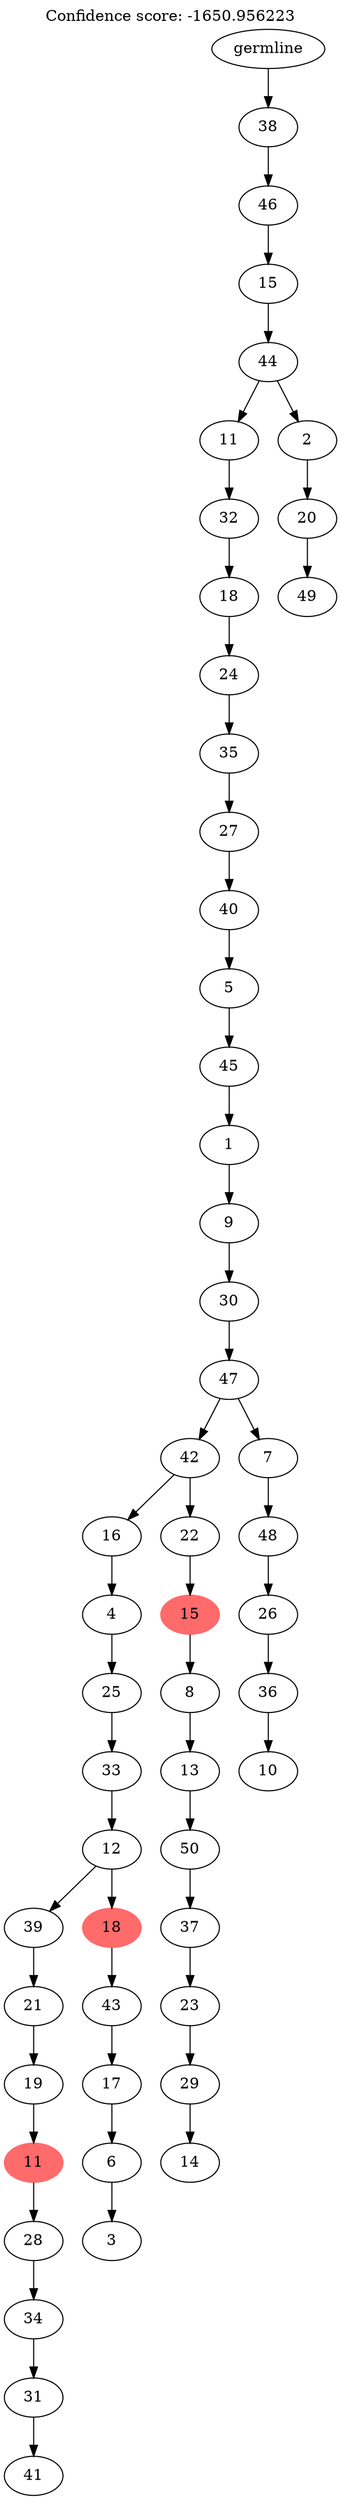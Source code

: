 digraph g {
	"52" -> "53";
	"53" [label="41"];
	"51" -> "52";
	"52" [label="31"];
	"50" -> "51";
	"51" [label="34"];
	"49" -> "50";
	"50" [label="28"];
	"48" -> "49";
	"49" [color=indianred1, style=filled, label="11"];
	"47" -> "48";
	"48" [label="19"];
	"46" -> "47";
	"47" [label="21"];
	"44" -> "45";
	"45" [label="3"];
	"43" -> "44";
	"44" [label="6"];
	"42" -> "43";
	"43" [label="17"];
	"41" -> "42";
	"42" [label="43"];
	"40" -> "41";
	"41" [color=indianred1, style=filled, label="18"];
	"40" -> "46";
	"46" [label="39"];
	"39" -> "40";
	"40" [label="12"];
	"38" -> "39";
	"39" [label="33"];
	"37" -> "38";
	"38" [label="25"];
	"36" -> "37";
	"37" [label="4"];
	"34" -> "35";
	"35" [label="14"];
	"33" -> "34";
	"34" [label="29"];
	"32" -> "33";
	"33" [label="23"];
	"31" -> "32";
	"32" [label="37"];
	"30" -> "31";
	"31" [label="50"];
	"29" -> "30";
	"30" [label="13"];
	"28" -> "29";
	"29" [label="8"];
	"27" -> "28";
	"28" [color=indianred1, style=filled, label="15"];
	"26" -> "27";
	"27" [label="22"];
	"26" -> "36";
	"36" [label="16"];
	"24" -> "25";
	"25" [label="10"];
	"23" -> "24";
	"24" [label="36"];
	"22" -> "23";
	"23" [label="26"];
	"21" -> "22";
	"22" [label="48"];
	"20" -> "21";
	"21" [label="7"];
	"20" -> "26";
	"26" [label="42"];
	"19" -> "20";
	"20" [label="47"];
	"18" -> "19";
	"19" [label="30"];
	"17" -> "18";
	"18" [label="9"];
	"16" -> "17";
	"17" [label="1"];
	"15" -> "16";
	"16" [label="45"];
	"14" -> "15";
	"15" [label="5"];
	"13" -> "14";
	"14" [label="40"];
	"12" -> "13";
	"13" [label="27"];
	"11" -> "12";
	"12" [label="35"];
	"10" -> "11";
	"11" [label="24"];
	"9" -> "10";
	"10" [label="18"];
	"8" -> "9";
	"9" [label="32"];
	"6" -> "7";
	"7" [label="49"];
	"5" -> "6";
	"6" [label="20"];
	"4" -> "5";
	"5" [label="2"];
	"4" -> "8";
	"8" [label="11"];
	"3" -> "4";
	"4" [label="44"];
	"2" -> "3";
	"3" [label="15"];
	"1" -> "2";
	"2" [label="46"];
	"0" -> "1";
	"1" [label="38"];
	"0" [label="germline"];
	labelloc="t";
	label="Confidence score: -1650.956223";
}
